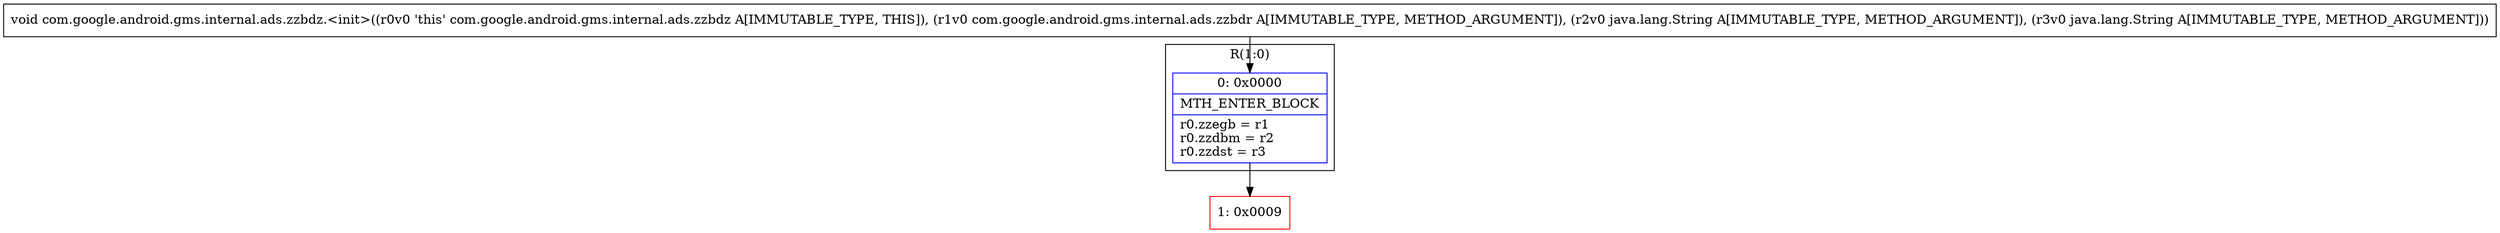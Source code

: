 digraph "CFG forcom.google.android.gms.internal.ads.zzbdz.\<init\>(Lcom\/google\/android\/gms\/internal\/ads\/zzbdr;Ljava\/lang\/String;Ljava\/lang\/String;)V" {
subgraph cluster_Region_1575304718 {
label = "R(1:0)";
node [shape=record,color=blue];
Node_0 [shape=record,label="{0\:\ 0x0000|MTH_ENTER_BLOCK\l|r0.zzegb = r1\lr0.zzdbm = r2\lr0.zzdst = r3\l}"];
}
Node_1 [shape=record,color=red,label="{1\:\ 0x0009}"];
MethodNode[shape=record,label="{void com.google.android.gms.internal.ads.zzbdz.\<init\>((r0v0 'this' com.google.android.gms.internal.ads.zzbdz A[IMMUTABLE_TYPE, THIS]), (r1v0 com.google.android.gms.internal.ads.zzbdr A[IMMUTABLE_TYPE, METHOD_ARGUMENT]), (r2v0 java.lang.String A[IMMUTABLE_TYPE, METHOD_ARGUMENT]), (r3v0 java.lang.String A[IMMUTABLE_TYPE, METHOD_ARGUMENT])) }"];
MethodNode -> Node_0;
Node_0 -> Node_1;
}

